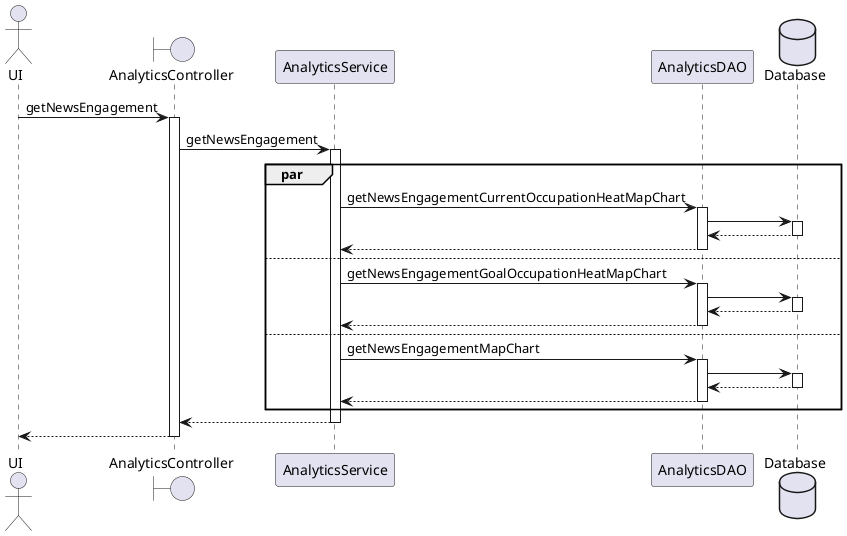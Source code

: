 @startuml

autoactivate on

actor UI
boundary AnalyticsController
participant AnalyticsService
participant AnalyticsDAO
database Database

UI -> AnalyticsController : getNewsEngagement
AnalyticsController -> AnalyticsService : getNewsEngagement
par
    AnalyticsService -> AnalyticsDAO : getNewsEngagementCurrentOccupationHeatMapChart
    AnalyticsDAO -> Database
    return
    return
else
    AnalyticsService -> AnalyticsDAO : getNewsEngagementGoalOccupationHeatMapChart
    AnalyticsDAO -> Database
    return
    return
else
    AnalyticsService -> AnalyticsDAO : getNewsEngagementMapChart
    AnalyticsDAO -> Database
    return
    return
end
return
return

@enduml